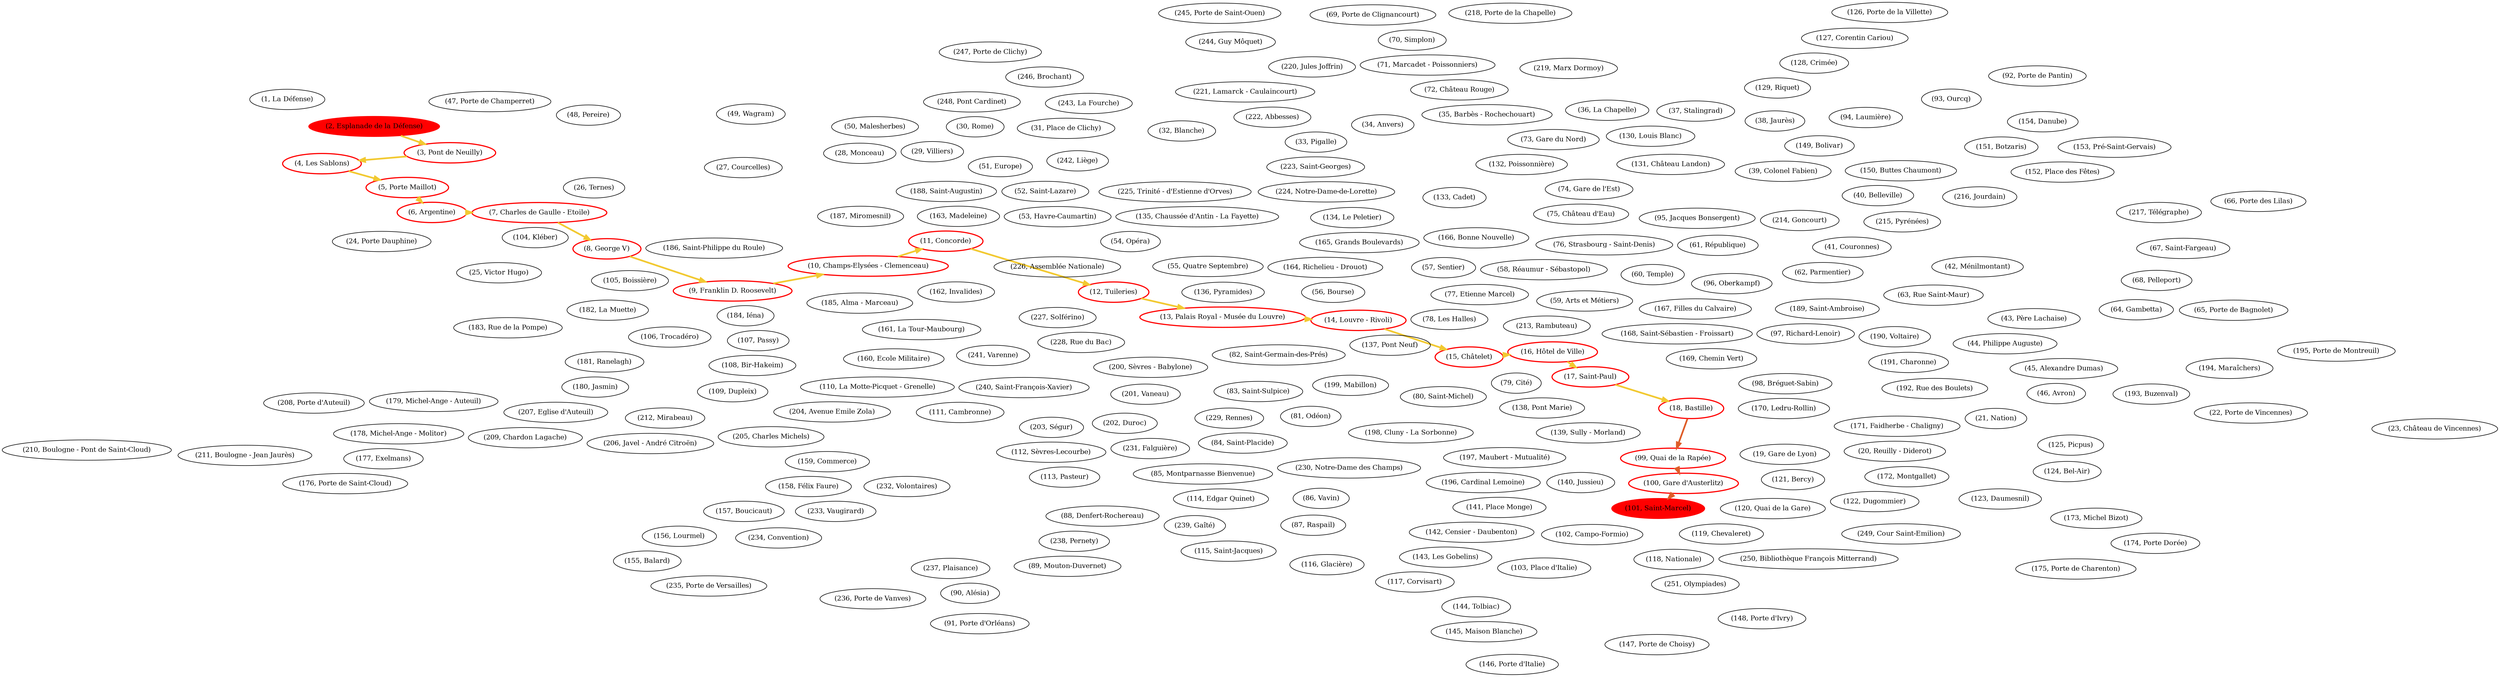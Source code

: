 digraph G {
    layout=neato;
    overlap=false;
    graph [dpi=300];
    "(2, Esplanade de la Défense)" [pos="2.25,48.88833!", color="red",label="(2, Esplanade de la Défense)",style="filled", fontsize=12];
    "(1, La Défense)" [pos="2.238539,48.891852!", color="",label="(1, La Défense)",style="", fontsize=12];
    "(3, Pont de Neuilly)" [pos="2.257692,48.885661!", color="red",label="(3, Pont de Neuilly)",style="bold", fontsize=12];
    "(4, Les Sablons)" [pos="2.27223,48.88094!", color="red",label="(4, Les Sablons)",style="bold", fontsize=12];
    "(5, Porte Maillot)" [pos="2.28258384736155,48.8781626526965!", color="red",label="(5, Porte Maillot)",style="bold", fontsize=12];
    "(6, Argentine)" [pos="2.28943541854221,48.8756673756517!", color="red",label="(6, Argentine)",style="bold", fontsize=12];
    "(7, Charles de Gaulle - Etoile)" [pos="2.29581177523576,48.874994575223!", color="red",label="(7, Charles de Gaulle - Etoile)",style="bold", fontsize=12];
    "(8, George V)" [pos="2.30075978497892,48.872037763641!", color="red",label="(8, George V)",style="bold", fontsize=12];
    "(9, Franklin D. Roosevelt)" [pos="2.30948819233711,48.8687248870505!", color="red",label="(9, Franklin D. Roosevelt)",style="bold", fontsize=12];
    "(10, Champs-Elysées - Clemenceau)" [pos="2.31446450132278,48.8676562912457!", color="red",label="(10, Champs-Elysées - Clemenceau)",style="bold", fontsize=12];
    "(11, Concorde)" [pos="2.32296144579826,48.8665579920016!", color="red",label="(11, Concorde)",style="bold", fontsize=12];
    "(12, Tuileries)" [pos="2.32967809471164,48.8644778383665!", color="red",label="(12, Tuileries)",style="bold", fontsize=12];
    "(13, Palais Royal - Musée du Louvre)" [pos="2.33645436775425,48.862222264626!", color="red",label="(13, Palais Royal - Musée du Louvre)",style="bold", fontsize=12];
    "(14, Louvre - Rivoli)" [pos="2.34096962328527,48.8608712117595!", color="red",label="(14, Louvre - Rivoli)",style="bold", fontsize=12];
    "(15, Châtelet)" [pos="2.34816099123458,48.8569534598372!", color="red",label="(15, Châtelet)",style="bold", fontsize=12];
    "(16, Hôtel de Ville)" [pos="2.3520676701391,48.8573524042377!", color="red",label="(16, Hôtel de Ville)",style="bold", fontsize=12];
    "(17, Saint-Paul)" [pos="2.36088525627519,48.8551874206563!", color="red",label="(17, Saint-Paul)",style="bold", fontsize=12];
    "(18, Bastille)" [pos="2.36871896103409,48.8520542925495!", color="red",label="(18, Bastille)",style="bold", fontsize=12];
    "(19, Gare de Lyon)" [pos="2.3731565937892,48.8456832057876!", color="",label="(19, Gare de Lyon)",style="", fontsize=12];
    "(20, Reuilly - Diderot)" [pos="2.38720107040939,48.8472129257497!", color="",label="(20, Reuilly - Diderot)",style="", fontsize=12];
    "(21, Nation)" [pos="2.39584398872374,48.8480842890258!", color="",label="(21, Nation)",style="", fontsize=12];
    "(22, Porte de Vincennes)" [pos="2.4108049967015,48.8470077301404!", color="",label="(22, Porte de Vincennes)",style="", fontsize=12];
    "(23, Château de Vincennes)" [pos="2.44054009540611,48.8443175133653!", color="",label="(23, Château de Vincennes)",style="", fontsize=12];
    "(25, Victor Hugo)" [pos="2.28582876591298,48.8699260814626!", color="",label="(25, Victor Hugo)",style="", fontsize=12];
    "(24, Porte Dauphine)" [pos="2.27763271754527,48.8713967943003!", color="",label="(24, Porte Dauphine)",style="", fontsize=12];
    "(26, Ternes)" [pos="2.29811328861724,48.8782277299144!", color="",label="(26, Ternes)",style="", fontsize=12];
    "(27, Courcelles)" [pos="2.30329436242521,48.8792652531651!", color="",label="(27, Courcelles)",style="", fontsize=12];
    "(28, Monceau)" [pos="2.3094129673747,48.8805687691788!", color="",label="(28, Monceau)",style="", fontsize=12];
    "(29, Villiers)" [pos="2.31581509264638,48.8810731821276!", color="",label="(29, Villiers)",style="", fontsize=12];
    "(30, Rome)" [pos="2.32135917382297,48.8823458178481!", color="",label="(30, Rome)",style="", fontsize=12];
    "(31, Place de Clichy)" [pos="2.32795832801022,48.8836690873247!", color="",label="(31, Place de Clichy)",style="", fontsize=12];
    "(32, Blanche)" [pos="2.33248437543436,48.8837663535292!", color="",label="(32, Blanche)",style="", fontsize=12];
    "(33, Pigalle)" [pos="2.33721116470113,48.8820209311193!", color="",label="(33, Pigalle)",style="", fontsize=12];
    "(34, Anvers)" [pos="2.34415484033029,48.8828685678959!", color="",label="(34, Anvers)",style="", fontsize=12];
    "(35, Barbès - Rochechouart)" [pos="2.3506070793551,48.8837760886089!", color="",label="(35, Barbès - Rochechouart)",style="", fontsize=12];
    "(36, La Chapelle)" [pos="2.3604041692741,48.8843864099048!", color="",label="(36, La Chapelle)",style="", fontsize=12];
    "(37, Stalingrad)" [pos="2.36577437055817,48.8843205479219!", color="",label="(37, Stalingrad)",style="", fontsize=12];
    "(38, Jaurès)" [pos="2.37143895998561,48.8830239124814!", color="",label="(38, Jaurès)",style="", fontsize=12];
    "(39, Colonel Fabien)" [pos="2.37046757479386,48.8776498075734!", color="",label="(39, Colonel Fabien)",style="", fontsize=12];
    "(40, Belleville)" [pos="2.37673558655729,48.8722866011648!", color="",label="(40, Belleville)",style="", fontsize=12];
    "(41, Couronnes)" [pos="2.38028898292719,48.8691933441843!", color="",label="(41, Couronnes)",style="", fontsize=12];
    "(42, Ménilmontant)" [pos="2.3834303882303,48.8663901391973!", color="",label="(42, Ménilmontant)",style="", fontsize=12];
    "(43, Père Lachaise)" [pos="2.38757989125445,48.8624498439893!", color="",label="(43, Père Lachaise)",style="", fontsize=12];
    "(44, Philippe Auguste)" [pos="2.39049759674529,48.8580894271876!", color="",label="(44, Philippe Auguste)",style="", fontsize=12];
    "(45, Alexandre Dumas)" [pos="2.39471273375548,48.8562446774892!", color="",label="(45, Alexandre Dumas)",style="", fontsize=12];
    "(46, Avron)" [pos="2.3981875566594,48.851648542649!", color="",label="(46, Avron)",style="", fontsize=12];
    "(48, Pereire)" [pos="2.29768318601258,48.8848443217919!", color="",label="(48, Pereire)",style="", fontsize=12];
    "(47, Porte de Champerret)" [pos="2.29211248215884,48.8856523921859!", color="",label="(47, Porte de Champerret)",style="", fontsize=12];
    "(49, Wagram)" [pos="2.30467308758443,48.8838463897792!", color="",label="(49, Wagram)",style="", fontsize=12];
    "(50, Malesherbes)" [pos="2.30948784696001,48.8828400216298!", color="",label="(50, Malesherbes)",style="", fontsize=12];
    "(51, Europe)" [pos="2.32218591952051,48.8787531630967!", color="",label="(51, Europe)",style="", fontsize=12];
    "(52, Saint-Lazare)" [pos="2.32548839067261,48.8753813150599!", color="",label="(52, Saint-Lazare)",style="", fontsize=12];
    "(55, Quatre Septembre)" [pos="2.33631873559549,48.8696590964362!", color="",label="(55, Quatre Septembre)",style="", fontsize=12];
    "(54, Opéra)" [pos="2.33104728671124,48.8714374280492!", color="",label="(54, Opéra)",style="", fontsize=12];
    "(56, Bourse)" [pos="2.34066537071104,48.8687567967076!", color="",label="(56, Bourse)",style="", fontsize=12];
    "(57, Sentier)" [pos="2.34755381593779,48.8673466033457!", color="",label="(57, Sentier)",style="", fontsize=12];
    "(58, Réaumur - Sébastopol)" [pos="2.35205078710284,48.8663817558035!", color="",label="(58, Réaumur - Sébastopol)",style="", fontsize=12];
    "(59, Arts et Métiers)" [pos="2.35650814364354,48.8652996116968!", color="",label="(59, Arts et Métiers)",style="", fontsize=12];
    "(60, Temple)" [pos="2.36156123452636,48.8667566284863!", color="",label="(60, Temple)",style="", fontsize=12];
    "(61, République)" [pos="2.36330234078045,48.8675123568631!", color="",label="(61, République)",style="", fontsize=12];
    "(62, Parmentier)" [pos="2.3747477503599,48.8652523948625!", color="",label="(62, Parmentier)",style="", fontsize=12];
    "(63, Rue Saint-Maur)" [pos="2.38050775608986,48.8641177000146!", color="",label="(63, Rue Saint-Maur)",style="", fontsize=12];
    "(64, Gambetta)" [pos="2.39853730570457,48.8650325635159!", color="",label="(64, Gambetta)",style="", fontsize=12];
    "(65, Porte de Bagnolet)" [pos="2.40875422118954,48.8645393719864!", color="",label="(65, Porte de Bagnolet)",style="", fontsize=12];
    "(70, Simplon)" [pos="2.34759605535164,48.8941244426855!", color="",label="(70, Simplon)",style="", fontsize=12];
    "(69, Porte de Clignancourt)" [pos="2.34462409910279,48.8975256303301!", color="",label="(69, Porte de Clignancourt)",style="", fontsize=12];
    "(71, Marcadet - Poissonniers)" [pos="2.34968154172248,48.8912804388966!", color="",label="(71, Marcadet - Poissonniers)",style="", fontsize=12];
    "(72, Château Rouge)" [pos="2.34936580800484,48.8870788765196!", color="",label="(72, Château Rouge)",style="", fontsize=12];
    "(73, Gare du Nord)" [pos="2.35680878820541,48.8795917064621!", color="",label="(73, Gare du Nord)",style="", fontsize=12];
    "(74, Gare de l'Est)" [pos="2.35806459441865,48.8761629935184!", color="",label="(74, Gare de l'Est)",style="", fontsize=12];
    "(75, Château d'Eau)" [pos="2.35605174140158,48.8724469166474!", color="",label="(75, Château d'Eau)",style="", fontsize=12];
    "(76, Strasbourg - Saint-Denis)" [pos="2.35449161656383,48.8696235816895!", color="",label="(76, Strasbourg - Saint-Denis)",style="", fontsize=12];
    "(77, Etienne Marcel)" [pos="2.34897619687911,48.8637030110762!", color="",label="(77, Etienne Marcel)",style="", fontsize=12];
    "(78, Les Halles)" [pos="2.34612732517368,48.8625048393913!", color="",label="(78, Les Halles)",style="", fontsize=12];
    "(79, Cité)" [pos="2.34723223493191,48.8549338481585!", color="",label="(79, Cité)",style="", fontsize=12];
    "(80, Saint-Michel)" [pos="2.34399179903329,48.8535940766199!", color="",label="(80, Saint-Michel)",style="", fontsize=12];
    "(81, Odéon)" [pos="2.34069229106652,48.8520245535667!", color="",label="(81, Odéon)",style="", fontsize=12];
    "(82, Saint-Germain-des-Prés)" [pos="2.33394781079819,48.8535745628742!", color="",label="(82, Saint-Germain-des-Prés)",style="", fontsize=12];
    "(83, Saint-Sulpice)" [pos="2.33061195308154,48.8512086266185!", color="",label="(83, Saint-Sulpice)",style="", fontsize=12];
    "(84, Saint-Placide)" [pos="2.32705481506631,48.8470066506411!", color="",label="(84, Saint-Placide)",style="", fontsize=12];
    "(85, Montparnasse Bienvenue)" [pos="2.323989185205,48.8438236103062!", color="",label="(85, Montparnasse Bienvenue)",style="", fontsize=12];
    "(86, Vavin)" [pos="2.3288628540691,48.8420523223441!", color="",label="(86, Vavin)",style="", fontsize=12];
    "(87, Raspail)" [pos="2.33046699371987,48.8391563585773!", color="",label="(87, Raspail)",style="", fontsize=12];
    "(88, Denfert-Rochereau)" [pos="2.33201883521639,48.833948692744!", color="",label="(88, Denfert-Rochereau)",style="", fontsize=12];
    "(89, Mouton-Duvernet)" [pos="2.32988764040842,48.8313375846232!", color="",label="(89, Mouton-Duvernet)",style="", fontsize=12];
    "(90, Alésia)" [pos="2.32709323494845,48.8282010632709!", color="",label="(90, Alésia)",style="", fontsize=12];
    "(91, Porte d'Orléans)" [pos="2.3254932653821,48.8234163501918!", color="",label="(91, Porte d'Orléans)",style="", fontsize=12];
    "(93, Ourcq)" [pos="2.38665201675988,48.886915952247!", color="",label="(93, Ourcq)",style="", fontsize=12];
    "(92, Porte de Pantin)" [pos="2.39212297232815,48.8884592103989!", color="",label="(92, Porte de Pantin)",style="", fontsize=12];
    "(94, Laumière)" [pos="2.37939098935239,48.8851338471378!", color="",label="(94, Laumière)",style="", fontsize=12];
    "(95, Jacques Bonsergent)" [pos="2.36102390204892,48.8706209253172!", color="",label="(95, Jacques Bonsergent)",style="", fontsize=12];
    "(96, Oberkampf)" [pos="2.36815584539455,48.8647770975732!", color="",label="(96, Oberkampf)",style="", fontsize=12];
    "(97, Richard-Lenoir)" [pos="2.37181363047695,48.8598769369206!", color="",label="(97, Richard-Lenoir)",style="", fontsize=12];
    "(98, Bréguet-Sabin)" [pos="2.37019466858975,48.8562440537382!", color="",label="(98, Bréguet-Sabin)",style="", fontsize=12];
    "(99, Quai de la Rapée)" [pos="2.3658846507504,48.8464273245315!", color="red",label="(99, Quai de la Rapée)",style="bold", fontsize=12];
    "(100, Gare d'Austerlitz)" [pos="2.36417731069183,48.8434054085772!", color="red",label="(100, Gare d'Austerlitz)",style="bold", fontsize=12];
    "(101, Saint-Marcel)" [pos="2.36072185971764,48.8385124457356!", color="red",label="(101, Saint-Marcel)",style="filled", fontsize=12];
    "(102, Campo-Formio)" [pos="2.35874195669934,48.835542932801!", color="",label="(102, Campo-Formio)",style="", fontsize=12];
    "(103, Place d'Italie)" [pos="2.35550159148148,48.8309657123443!", color="",label="(103, Place d'Italie)",style="", fontsize=12];
    "(68, Pelleport)" [pos="2.40149679228792,48.8684648860667!", color="",label="(68, Pelleport)",style="", fontsize=12];
    "(67, Saint-Fargeau)" [pos="2.40449818316887,48.8718433712749!", color="",label="(67, Saint-Fargeau)",style="", fontsize=12];
    "(66, Porte des Lilas)" [pos="2.4070619733808,48.87656859808!", color="",label="(66, Porte des Lilas)",style="", fontsize=12];
    "(104, Kléber)" [pos="2.29314613724863,48.871489411987!", color="",label="(104, Kléber)",style="", fontsize=12];
    "(105, Boissière)" [pos="2.29003283760744,48.8668483424692!", color="",label="(105, Boissière)",style="", fontsize=12];
    "(106, Trocadéro)" [pos="2.28749279696644,48.8634876640714!", color="",label="(106, Trocadéro)",style="", fontsize=12];
    "(107, Passy)" [pos="2.28583941888146,48.8575150886722!", color="",label="(107, Passy)",style="", fontsize=12];
    "(108, Bir-Hakeim)" [pos="2.2894007376346,48.8539253674278!", color="",label="(108, Bir-Hakeim)",style="", fontsize=12];
    "(109, Dupleix)" [pos="2.29366372673104,48.8504116248585!", color="",label="(109, Dupleix)",style="", fontsize=12];
    "(110, La Motte-Picquet - Grenelle)" [pos="2.29852572623663,48.8496308034842!", color="",label="(110, La Motte-Picquet - Grenelle)",style="", fontsize=12];
    "(111, Cambronne)" [pos="2.30294172833761,48.8475431112453!", color="",label="(111, Cambronne)",style="", fontsize=12];
    "(112, Sèvres-Lecourbe)" [pos="2.30952961043039,48.8456476817025!", color="",label="(112, Sèvres-Lecourbe)",style="", fontsize=12];
    "(113, Pasteur)" [pos="2.31291468047394,48.842528386595!", color="",label="(113, Pasteur)",style="", fontsize=12];
    "(114, Edgar Quinet)" [pos="2.3252865779433,48.84090350075!", color="",label="(114, Edgar Quinet)",style="", fontsize=12];
    "(115, Saint-Jacques)" [pos="2.33715437092501,48.8329160052708!", color="",label="(115, Saint-Jacques)",style="", fontsize=12];
    "(116, Glacière)" [pos="2.3434382366787,48.8311159466681!", color="",label="(116, Glacière)",style="", fontsize=12];
    "(117, Corvisart)" [pos="2.35061122592617,48.829860012364!", color="",label="(117, Corvisart)",style="", fontsize=12];
    "(118, Nationale)" [pos="2.36280417159351,48.8332352787279!", color="",label="(118, Nationale)",style="", fontsize=12];
    "(119, Chevaleret)" [pos="2.36808128297274,48.8349630811609!", color="",label="(119, Chevaleret)",style="", fontsize=12];
    "(120, Quai de la Gare)" [pos="2.37276624894817,48.8370742696613!", color="",label="(120, Quai de la Gare)",style="", fontsize=12];
    "(121, Bercy)" [pos="2.37946307018526,48.8401760271736!", color="",label="(121, Bercy)",style="", fontsize=12];
    "(122, Dugommier)" [pos="2.38959977007981,48.8390365273806!", color="",label="(122, Dugommier)",style="", fontsize=12];
    "(123, Daumesnil)" [pos="2.39614862848937,48.8394340071049!", color="",label="(123, Daumesnil)",style="", fontsize=12];
    "(124, Bel-Air)" [pos="2.40086713199526,48.8414273312853!", color="",label="(124, Bel-Air)",style="", fontsize=12];
    "(125, Picpus)" [pos="2.40127453882237,48.8451032465536!", color="",label="(125, Picpus)",style="", fontsize=12];
    "(127, Corentin Cariou)" [pos="2.38229155716463,48.8946726591084!", color="",label="(127, Corentin Cariou)",style="", fontsize=12];
    "(126, Porte de la Villette)" [pos="2.38586903314334,48.8978026914078!", color="",label="(126, Porte de la Villette)",style="", fontsize=12];
    "(128, Crimée)" [pos="2.37693573698238,48.8908857579809!", color="",label="(128, Crimée)",style="", fontsize=12];
    "(129, Riquet)" [pos="2.3736694647432,48.8881572611178!", color="",label="(129, Riquet)",style="", fontsize=12];
    "(130, Louis Blanc)" [pos="2.36442486249368,48.881206210878!", color="",label="(130, Louis Blanc)",style="", fontsize=12];
    "(131, Château Landon)" [pos="2.36201793551061,48.8784414547844!", color="",label="(131, Château Landon)",style="", fontsize=12];
    "(132, Poissonnière)" [pos="2.34873975139007,48.8771648483022!", color="",label="(132, Poissonnière)",style="", fontsize=12];
    "(133, Cadet)" [pos="2.34444630970227,48.8759632841275!", color="",label="(133, Cadet)",style="", fontsize=12];
    "(134, Le Peletier)" [pos="2.34015055970637,48.8749594050929!", color="",label="(134, Le Peletier)",style="", fontsize=12];
    "(135, Chaussée d'Antin - La Fayette)" [pos="2.3337385944087,48.8731342048266!", color="",label="(135, Chaussée d'Antin - La Fayette)",style="", fontsize=12];
    "(136, Pyramides)" [pos="2.33462360600492,48.8657555264287!", color="",label="(136, Pyramides)",style="", fontsize=12];
    "(137, Pont Neuf)" [pos="2.34177674914854,48.8585463383202!", color="",label="(137, Pont Neuf)",style="", fontsize=12];
    "(138, Pont Marie)" [pos="2.3573766690444,48.8534598594796!", color="",label="(138, Pont Marie)",style="", fontsize=12];
    "(139, Sully - Morland)" [pos="2.36185316969725,48.8512714074456!", color="",label="(139, Sully - Morland)",style="", fontsize=12];
    "(140, Jussieu)" [pos="2.35493167182323,48.8461978906888!", color="",label="(140, Jussieu)",style="", fontsize=12];
    "(141, Place Monge)" [pos="2.35215486857877,48.8426663846946!", color="",label="(141, Place Monge)",style="", fontsize=12];
    "(142, Censier - Daubenton)" [pos="2.3516265726055,48.8402262475657!", color="",label="(142, Censier - Daubenton)",style="", fontsize=12];
    "(143, Les Gobelins)" [pos="2.35241680189827,48.8358416213962!", color="",label="(143, Les Gobelins)",style="", fontsize=12];
    "(144, Tolbiac)" [pos="2.35731843921319,48.8261368608053!", color="",label="(144, Tolbiac)",style="", fontsize=12];
    "(145, Maison Blanche)" [pos="2.35841294615594,48.8221495051266!", color="",label="(145, Maison Blanche)",style="", fontsize=12];
    "(146, Porte d'Italie)" [pos="2.35952973310717,48.8191065956103!", color="",label="(146, Porte d'Italie)",style="", fontsize=12];
    "(147, Porte de Choisy)" [pos="2.36467859404946,48.8200559281997!", color="",label="(147, Porte de Choisy)",style="", fontsize=12];
    "(148, Porte d'Ivry)" [pos="2.36951125431949,48.8214890346144!", color="",label="(148, Porte d'Ivry)",style="", fontsize=12];
    "(149, Bolivar)" [pos="2.37412487118754,48.8807896620271!", color="",label="(149, Bolivar)",style="", fontsize=12];
    "(150, Buttes Chaumont)" [pos="2.38156984208801,48.8784990874506!", color="",label="(150, Buttes Chaumont)",style="", fontsize=12];
    "(151, Botzaris)" [pos="2.38890095131574,48.8795349903204!", color="",label="(151, Botzaris)",style="", fontsize=12];
    "(152, Place des Fêtes)" [pos="2.3931393703605,48.8767236610252!", color="",label="(152, Place des Fêtes)",style="", fontsize=12];
    "(153, Pré-Saint-Gervais)" [pos="2.39858077069353,48.8801595797163!", color="",label="(153, Pré-Saint-Gervais)",style="", fontsize=12];
    "(154, Danube)" [pos="2.39322847122749,48.8819492139726!", color="",label="(154, Danube)",style="", fontsize=12];
    "(156, Lourmel)" [pos="2.28224195985507,48.8386608627116!", color="",label="(156, Lourmel)",style="", fontsize=12];
    "(155, Balard)" [pos="2.2783626618092,48.8366678938828!", color="",label="(155, Balard)",style="", fontsize=12];
    "(157, Boucicaut)" [pos="2.28791843112456,48.841024160045!", color="",label="(157, Boucicaut)",style="", fontsize=12];
    "(158, Félix Faure)" [pos="2.29184722036797,48.8426843338484!", color="",label="(158, Félix Faure)",style="", fontsize=12];
    "(159, Commerce)" [pos="2.29379684219286,48.8446115114202!", color="",label="(159, Commerce)",style="", fontsize=12];
    "(160, Ecole Militaire)" [pos="2.30634568382008,48.8549196596389!", color="",label="(160, Ecole Militaire)",style="", fontsize=12];
    "(161, La Tour-Maubourg)" [pos="2.31047353593698,48.8577270225864!", color="",label="(161, La Tour-Maubourg)",style="", fontsize=12];
    "(162, Invalides)" [pos="2.31463266044452,48.861092010433!", color="",label="(162, Invalides)",style="", fontsize=12];
    "(163, Madeleine)" [pos="2.32581004879328,48.8705446757682!", color="",label="(163, Madeleine)",style="", fontsize=12];
    "(164, Richelieu - Drouot)" [pos="2.33859122153854,48.8721358693699!", color="",label="(164, Richelieu - Drouot)",style="", fontsize=12];
    "(165, Grands Boulevards)" [pos="2.34320726640509,48.8715047688147!", color="",label="(165, Grands Boulevards)",style="", fontsize=12];
    "(166, Bonne Nouvelle)" [pos="2.34848136571839,48.8705712985549!", color="",label="(166, Bonne Nouvelle)",style="", fontsize=12];
    "(167, Filles du Calvaire)" [pos="2.3667452977427,48.8630698825026!", color="",label="(167, Filles du Calvaire)",style="", fontsize=12];
    "(168, Saint-Sébastien - Froissart)" [pos="2.36726153971727,48.8609681448082!", color="",label="(168, Saint-Sébastien - Froissart)",style="", fontsize=12];
    "(169, Chemin Vert)" [pos="2.36809508538599,48.8570873668721!", color="",label="(169, Chemin Vert)",style="", fontsize=12];
    "(170, Ledru-Rollin)" [pos="2.37614122331859,48.8513377658502!", color="",label="(170, Ledru-Rollin)",style="", fontsize=12];
    "(171, Faidherbe - Chaligny)" [pos="2.38402856638311,48.8501105431855!", color="",label="(171, Faidherbe - Chaligny)",style="", fontsize=12];
    "(172, Montgallet)" [pos="2.39040001363536,48.8440050747607!", color="",label="(172, Montgallet)",style="", fontsize=12];
    "(173, Michel Bizot)" [pos="2.402366739988,48.8370774300875!", color="",label="(173, Michel Bizot)",style="", fontsize=12];
    "(174, Porte Dorée)" [pos="2.40587391298756,48.8350173731456!", color="",label="(174, Porte Dorée)",style="", fontsize=12];
    "(175, Porte de Charenton)" [pos="2.40251187285007,48.8334492219311!", color="",label="(175, Porte de Charenton)",style="", fontsize=12];
    "(177, Exelmans)" [pos="2.25980084514434,48.8425802753283!", color="",label="(177, Exelmans)",style="", fontsize=12];
    "(176, Porte de Saint-Cloud)" [pos="2.25704619292215,48.8379584046712!", color="",label="(176, Porte de Saint-Cloud)",style="", fontsize=12];
    "(178, Michel-Ange - Molitor)" [pos="2.2615119169052,48.844911226615!", color="",label="(178, Michel-Ange - Molitor)",style="", fontsize=12];
    "(179, Michel-Ange - Auteuil)" [pos="2.26398952533333,48.8479753532281!", color="",label="(179, Michel-Ange - Auteuil)",style="", fontsize=12];
    "(180, Jasmin)" [pos="2.26793329164707,48.8524334177774!", color="",label="(180, Jasmin)",style="", fontsize=12];
    "(181, Ranelagh)" [pos="2.26994815793463,48.8555035574475!", color="",label="(181, Ranelagh)",style="", fontsize=12];
    "(182, La Muette)" [pos="2.27409624466972,48.8580919659505!", color="",label="(182, La Muette)",style="", fontsize=12];
    "(183, Rue de la Pompe)" [pos="2.27788589795906,48.8639517079318!", color="",label="(183, Rue de la Pompe)",style="", fontsize=12];
    "(184, Iéna)" [pos="2.29386422568227,48.8647800213093!", color="",label="(184, Iéna)",style="", fontsize=12];
    "(185, Alma - Marceau)" [pos="2.30110435239267,48.8646471469577!", color="",label="(185, Alma - Marceau)",style="", fontsize=12];
    "(186, Saint-Philippe du Roule)" [pos="2.31013720568782,48.8721551301294!", color="",label="(186, Saint-Philippe du Roule)",style="", fontsize=12];
    "(187, Miromesnil)" [pos="2.31601069312102,48.8734479148472!", color="",label="(187, Miromesnil)",style="", fontsize=12];
    "(188, Saint-Augustin)" [pos="2.3210135978086,48.8745466119868!", color="",label="(188, Saint-Augustin)",style="", fontsize=12];
    "(53, Havre-Caumartin)" [pos="2.32765110341878,48.8736667509971!", color="",label="(53, Havre-Caumartin)",style="", fontsize=12];
    "(189, Saint-Ambroise)" [pos="2.37388053821155,48.861416656961!", color="",label="(189, Saint-Ambroise)",style="", fontsize=12];
    "(190, Voltaire)" [pos="2.3800316941488,48.8576624334379!", color="",label="(190, Voltaire)",style="", fontsize=12];
    "(191, Charonne)" [pos="2.38478239644889,48.8549394425003!", color="",label="(191, Charonne)",style="", fontsize=12];
    "(192, Rue des Boulets)" [pos="2.38910470503224,48.8522140723837!", color="",label="(192, Rue des Boulets)",style="", fontsize=12];
    "(193, Buzenval)" [pos="2.40117076936841,48.8517624388841!", color="",label="(193, Buzenval)",style="", fontsize=12];
    "(194, Maraîchers)" [pos="2.40603854479805,48.8527310195318!", color="",label="(194, Maraîchers)",style="", fontsize=12];
    "(195, Porte de Montreuil)" [pos="2.41071815402749,48.8534826302583!", color="",label="(195, Porte de Montreuil)",style="", fontsize=12];
    "(211, Boulogne - Jean Jaurès)" [pos="2.23887742,48.84068401!", color="",label="(211, Boulogne - Jean Jaurès)",style="", fontsize=12];
    "(210, Boulogne - Pont de Saint-Cloud)" [pos="2.228331,48.840684!", color="",label="(210, Boulogne - Pont de Saint-Cloud)",style="", fontsize=12];
    "(208, Porte d'Auteuil)" [pos="2.25828074459554,48.847904122681!", color="",label="(208, Porte d'Auteuil)",style="", fontsize=12];
    "(209, Chardon Lagache)" [pos="2.26690547594029,48.8450882982306!", color="",label="(209, Chardon Lagache)",style="", fontsize=12];
    "(206, Javel - André Citroën)" [pos="2.27800949652736,48.846181105275!", color="",label="(206, Javel - André Citroën)",style="", fontsize=12];
    "(207, Eglise d'Auteuil)" [pos="2.26911138902189,48.8471433605089!", color="",label="(207, Eglise d'Auteuil)",style="", fontsize=12];
    "(212, Mirabeau)" [pos="2.27306412637283,48.8470775063978!", color="",label="(212, Mirabeau)",style="", fontsize=12];
    "(205, Charles Michels)" [pos="2.28562101336672,48.8466045314492!", color="",label="(205, Charles Michels)",style="", fontsize=12];
    "(204, Avenue Emile Zola)" [pos="2.29501899714355,48.8470380127569!", color="",label="(204, Avenue Emile Zola)",style="", fontsize=12];
    "(203, Ségur)" [pos="2.30713784940338,48.8471672690468!", color="",label="(203, Ségur)",style="", fontsize=12];
    "(202, Duroc)" [pos="2.31652121945652,48.8470098926637!", color="",label="(202, Duroc)",style="", fontsize=12];
    "(201, Vaneau)" [pos="2.32135124235473,48.8488945691107!", color="",label="(201, Vaneau)",style="", fontsize=12];
    "(200, Sèvres - Babylone)" [pos="2.32685966312174,48.8515653054432!", color="",label="(200, Sèvres - Babylone)",style="", fontsize=12];
    "(199, Mabillon)" [pos="2.33514281934647,48.8528437373513!", color="",label="(199, Mabillon)",style="", fontsize=12];
    "(198, Cluny - La Sorbonne)" [pos="2.34489630121208,48.8510268759263!", color="",label="(198, Cluny - La Sorbonne)",style="", fontsize=12];
    "(197, Maubert - Mutualité)" [pos="2.34828041316949,48.8501954651213!", color="",label="(197, Maubert - Mutualité)",style="", fontsize=12];
    "(196, Cardinal Lemoine)" [pos="2.35132800167318,48.8467000343149!", color="",label="(196, Cardinal Lemoine)",style="", fontsize=12];
    "(213, Rambuteau)" [pos="2.35327394859477,48.8611901560022!", color="",label="(213, Rambuteau)",style="", fontsize=12];
    "(214, Goncourt)" [pos="2.3707644347484,48.8700070168905!", color="",label="(214, Goncourt)",style="", fontsize=12];
    "(215, Pyrénées)" [pos="2.38520291556953,48.8738187892325!", color="",label="(215, Pyrénées)",style="", fontsize=12];
    "(216, Jourdain)" [pos="2.3893253789101,48.8752473476934!", color="",label="(216, Jourdain)",style="", fontsize=12];
    "(217, Télégraphe)" [pos="2.39864808996059,48.8755103832327!", color="",label="(217, Télégraphe)",style="", fontsize=12];
    "(219, Marx Dormoy)" [pos="2.35980847808402,48.8905795776193!", color="",label="(219, Marx Dormoy)",style="", fontsize=12];
    "(218, Porte de la Chapelle)" [pos="2.35924854231036,48.8974024217225!", color="",label="(218, Porte de la Chapelle)",style="", fontsize=12];
    "(220, Jules Joffrin)" [pos="2.34432002938048,48.892492267254!", color="",label="(220, Jules Joffrin)",style="", fontsize=12];
    "(221, Lamarck - Caulaincourt)" [pos="2.33858382438319,48.8896818090189!", color="",label="(221, Lamarck - Caulaincourt)",style="", fontsize=12];
    "(222, Abbesses)" [pos="2.33839463522091,48.8843927170434!", color="",label="(222, Abbesses)",style="", fontsize=12];
    "(223, Saint-Georges)" [pos="2.33757064037967,48.8784165939537!", color="",label="(223, Saint-Georges)",style="", fontsize=12];
    "(224, Notre-Dame-de-Lorette)" [pos="2.33787361922264,48.8760350303326!", color="",label="(224, Notre-Dame-de-Lorette)",style="", fontsize=12];
    "(225, Trinité - d'Estienne d'Orves)" [pos="2.33304917241824,48.8763365063593!", color="",label="(225, Trinité - d'Estienne d'Orves)",style="", fontsize=12];
    "(226, Assemblée Nationale)" [pos="2.32057583664755,48.8610719385779!", color="",label="(226, Assemblée Nationale)",style="", fontsize=12];
    "(227, Solférino)" [pos="2.32307596425154,48.8585319487804!", color="",label="(227, Solférino)",style="", fontsize=12];
    "(228, Rue du Bac)" [pos="2.32569989845241,48.8558846775373!", color="",label="(228, Rue du Bac)",style="", fontsize=12];
    "(229, Rennes)" [pos="2.32778718478739,48.8483328280924!", color="",label="(229, Rennes)",style="", fontsize=12];
    "(230, Notre-Dame des Champs)" [pos="2.32869580549871,48.8450777446896!", color="",label="(230, Notre-Dame des Champs)",style="", fontsize=12];
    "(231, Falguière)" [pos="2.31755123561703,48.8443176825861!", color="",label="(231, Falguière)",style="", fontsize=12];
    "(232, Volontaires)" [pos="2.30798338057685,48.8414117274667!", color="",label="(232, Volontaires)",style="", fontsize=12];
    "(233, Vaugirard)" [pos="2.30107451565455,48.8394379171286!", color="",label="(233, Vaugirard)",style="", fontsize=12];
    "(234, Convention)" [pos="2.29639138648092,48.8371350528567!", color="",label="(234, Convention)",style="", fontsize=12];
    "(235, Porte de Versailles)" [pos="2.28774170914233,48.8325195315652!", color="",label="(235, Porte de Versailles)",style="", fontsize=12];
    "(244, Guy Môquet)" [pos="2.32748325862612,48.8930014410137!", color="",label="(244, Guy Môquet)",style="", fontsize=12];
    "(245, Porte de Saint-Ouen)" [pos="2.32904834074465,48.8974978363796!", color="",label="(245, Porte de Saint-Ouen)",style="", fontsize=12];
    "(243, La Fourche)" [pos="2.32571411716613,48.887433655789!", color="",label="(243, La Fourche)",style="", fontsize=12];
    "(242, Liège)" [pos="2.32685267123976,48.8795349364277!", color="",label="(242, Liège)",style="", fontsize=12];
    "(241, Varenne)" [pos="2.31511393050966,48.8566249817984!", color="",label="(241, Varenne)",style="", fontsize=12];
    "(240, Saint-François-Xavier)" [pos="2.31428594618056,48.8512915499903!", color="",label="(240, Saint-François-Xavier)",style="", fontsize=12];
    "(239, Gaîté)" [pos="2.32235399677881,48.8385260840742!", color="",label="(239, Gaîté)",style="", fontsize=12];
    "(238, Pernety)" [pos="2.3183937066147,48.8340786788266!", color="",label="(238, Pernety)",style="", fontsize=12];
    "(237, Plaisance)" [pos="2.31386048934431,48.8317503621191!", color="",label="(237, Plaisance)",style="", fontsize=12];
    "(236, Porte de Vanves)" [pos="2.30533238665747,48.8276134630559!", color="",label="(236, Porte de Vanves)",style="", fontsize=12];
    "(246, Brochant)" [pos="2.31990481720936,48.8906518702421!", color="",label="(246, Brochant)",style="", fontsize=12];
    "(247, Porte de Clichy)" [pos="2.31320835075881,48.8944312870695!", color="",label="(247, Porte de Clichy)",style="", fontsize=12];
    "(248, Pont Cardinet)" [pos="2.31536814050515,48.888103402695!", color="",label="(248, Pont Cardinet)",style="", fontsize=12];
    "(249, Cour Saint-Emilion)" [pos="2.38661785021406,48.8333193028951!", color="",label="(249, Cour Saint-Emilion)",style="", fontsize=12];
    "(250, Bibliothèque François Mitterrand)" [pos="2.3764873711683,48.8299257649806!", color="",label="(250, Bibliothèque François Mitterrand)",style="", fontsize=12];
    "(251, Olympiades)" [pos="2.36692312153081,48.827123440481!", color="",label="(251, Olympiades)",style="", fontsize=12];
    "(2, Esplanade de la Défense)" -> "(3, Pont de Neuilly)" [ color="#F2C931", penwidth=3, style=bold];
    "(3, Pont de Neuilly)" -> "(4, Les Sablons)" [ color="#F2C931", penwidth=3, style=bold];
    "(4, Les Sablons)" -> "(5, Porte Maillot)" [ color="#F2C931", penwidth=3, style=bold];
    "(5, Porte Maillot)" -> "(6, Argentine)" [ color="#F2C931", penwidth=3, style=bold];
    "(6, Argentine)" -> "(7, Charles de Gaulle - Etoile)" [ color="#F2C931", penwidth=3, style=bold];
    "(7, Charles de Gaulle - Etoile)" -> "(8, George V)" [ color="#F2C931", penwidth=3, style=bold];
    "(8, George V)" -> "(9, Franklin D. Roosevelt)" [ color="#F2C931", penwidth=3, style=bold];
    "(9, Franklin D. Roosevelt)" -> "(10, Champs-Elysées - Clemenceau)" [ color="#F2C931", penwidth=3, style=bold];
    "(10, Champs-Elysées - Clemenceau)" -> "(11, Concorde)" [ color="#F2C931", penwidth=3, style=bold];
    "(11, Concorde)" -> "(12, Tuileries)" [ color="#F2C931", penwidth=3, style=bold];
    "(12, Tuileries)" -> "(13, Palais Royal - Musée du Louvre)" [ color="#F2C931", penwidth=3, style=bold];
    "(13, Palais Royal - Musée du Louvre)" -> "(14, Louvre - Rivoli)" [ color="#F2C931", penwidth=3, style=bold];
    "(14, Louvre - Rivoli)" -> "(15, Châtelet)" [ color="#F2C931", penwidth=3, style=bold];
    "(15, Châtelet)" -> "(16, Hôtel de Ville)" [ color="#F2C931", penwidth=3, style=bold];
    "(16, Hôtel de Ville)" -> "(17, Saint-Paul)" [ color="#F2C931", penwidth=3, style=bold];
    "(17, Saint-Paul)" -> "(18, Bastille)" [ color="#F2C931", penwidth=3, style=bold];
    "(18, Bastille)" -> "(99, Quai de la Rapée)" [ color="#DE5D29", penwidth=3, style=bold];
    "(99, Quai de la Rapée)" -> "(100, Gare d'Austerlitz)" [ color="#DE5D29", penwidth=3, style=bold];
    "(100, Gare d'Austerlitz)" -> "(101, Saint-Marcel)" [ color="#DE5D29", penwidth=3, style=bold];
}
